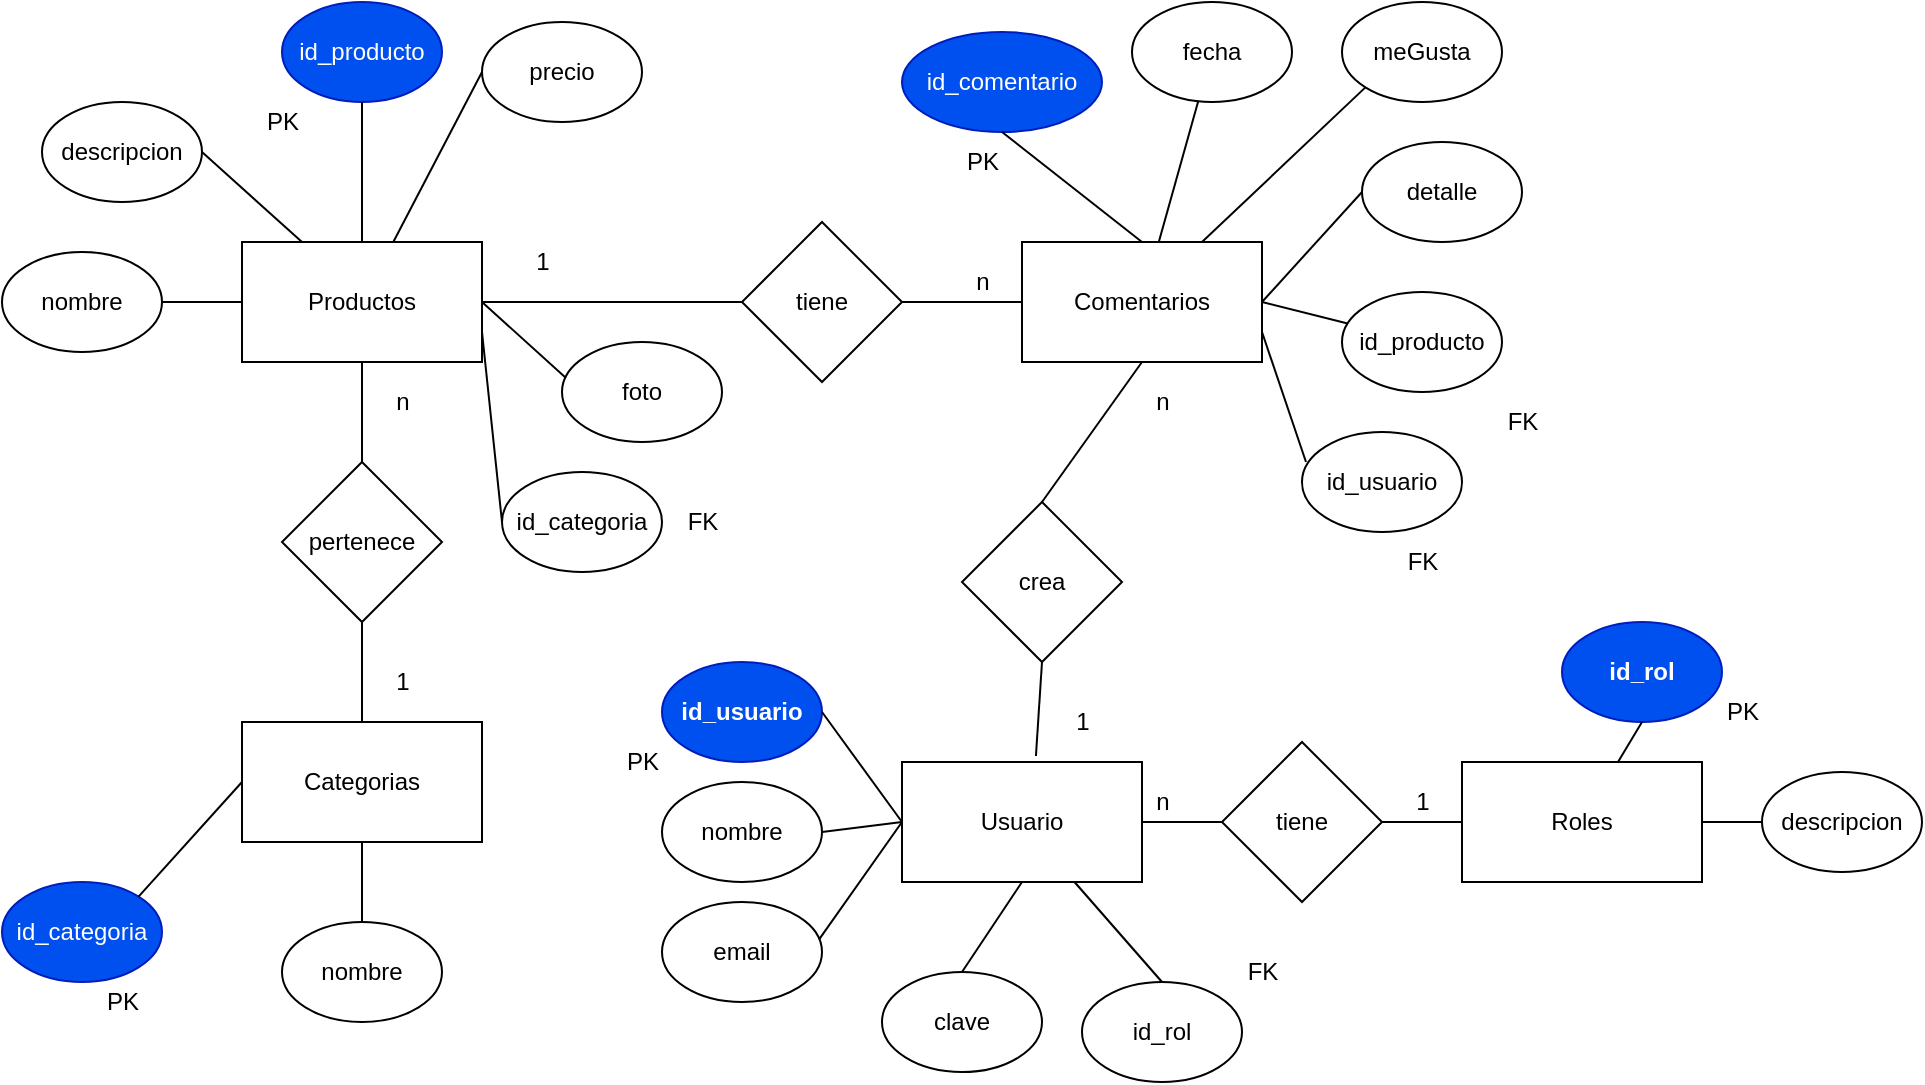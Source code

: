 <mxfile>
    <diagram id="Pn8lm1CCwc5f15Ph0fNk" name="Page-1">
        <mxGraphModel dx="799" dy="469" grid="1" gridSize="10" guides="1" tooltips="1" connect="1" arrows="1" fold="1" page="1" pageScale="1" pageWidth="850" pageHeight="1100" math="0" shadow="0">
            <root>
                <mxCell id="0"/>
                <mxCell id="1" parent="0"/>
                <mxCell id="2" value="Productos" style="rounded=0;whiteSpace=wrap;html=1;" parent="1" vertex="1">
                    <mxGeometry x="190" y="130" width="120" height="60" as="geometry"/>
                </mxCell>
                <mxCell id="3" value="id_producto" style="ellipse;whiteSpace=wrap;html=1;rounded=0;fillColor=#0050ef;fontColor=#ffffff;strokeColor=#001DBC;" parent="1" vertex="1">
                    <mxGeometry x="210" y="10" width="80" height="50" as="geometry"/>
                </mxCell>
                <mxCell id="5" value="nombre" style="ellipse;whiteSpace=wrap;html=1;rounded=0;" parent="1" vertex="1">
                    <mxGeometry x="70" y="135" width="80" height="50" as="geometry"/>
                </mxCell>
                <mxCell id="6" value="descripcion" style="ellipse;whiteSpace=wrap;html=1;rounded=0;" parent="1" vertex="1">
                    <mxGeometry x="90" y="60" width="80" height="50" as="geometry"/>
                </mxCell>
                <mxCell id="7" value="precio" style="ellipse;whiteSpace=wrap;html=1;rounded=0;" parent="1" vertex="1">
                    <mxGeometry x="310" y="20" width="80" height="50" as="geometry"/>
                </mxCell>
                <mxCell id="8" value="foto" style="ellipse;whiteSpace=wrap;html=1;rounded=0;" parent="1" vertex="1">
                    <mxGeometry x="350" y="180" width="80" height="50" as="geometry"/>
                </mxCell>
                <mxCell id="10" value="" style="endArrow=none;html=1;entryX=0.5;entryY=1;entryDx=0;entryDy=0;" parent="1" source="2" target="3" edge="1">
                    <mxGeometry width="50" height="50" relative="1" as="geometry">
                        <mxPoint x="270" y="200" as="sourcePoint"/>
                        <mxPoint x="320" y="150" as="targetPoint"/>
                    </mxGeometry>
                </mxCell>
                <mxCell id="11" value="" style="endArrow=none;html=1;exitX=1;exitY=0.5;exitDx=0;exitDy=0;entryX=0.25;entryY=0;entryDx=0;entryDy=0;" parent="1" source="6" target="2" edge="1">
                    <mxGeometry width="50" height="50" relative="1" as="geometry">
                        <mxPoint x="190" y="130" as="sourcePoint"/>
                        <mxPoint x="240" y="80" as="targetPoint"/>
                    </mxGeometry>
                </mxCell>
                <mxCell id="12" value="" style="endArrow=none;html=1;exitX=1;exitY=0.5;exitDx=0;exitDy=0;entryX=0;entryY=0.5;entryDx=0;entryDy=0;" parent="1" source="5" target="2" edge="1">
                    <mxGeometry width="50" height="50" relative="1" as="geometry">
                        <mxPoint x="150" y="250" as="sourcePoint"/>
                        <mxPoint x="200" y="200" as="targetPoint"/>
                    </mxGeometry>
                </mxCell>
                <mxCell id="13" value="" style="endArrow=none;html=1;entryX=0;entryY=0.5;entryDx=0;entryDy=0;" parent="1" source="2" target="7" edge="1">
                    <mxGeometry width="50" height="50" relative="1" as="geometry">
                        <mxPoint x="260" y="220" as="sourcePoint"/>
                        <mxPoint x="310" y="170" as="targetPoint"/>
                    </mxGeometry>
                </mxCell>
                <mxCell id="14" value="" style="endArrow=none;html=1;exitX=1;exitY=0.5;exitDx=0;exitDy=0;entryX=0.025;entryY=0.36;entryDx=0;entryDy=0;entryPerimeter=0;" parent="1" source="2" target="8" edge="1">
                    <mxGeometry width="50" height="50" relative="1" as="geometry">
                        <mxPoint x="310" y="220" as="sourcePoint"/>
                        <mxPoint x="360" y="170" as="targetPoint"/>
                    </mxGeometry>
                </mxCell>
                <mxCell id="15" value="Categorias" style="rounded=0;whiteSpace=wrap;html=1;" parent="1" vertex="1">
                    <mxGeometry x="190" y="370" width="120" height="60" as="geometry"/>
                </mxCell>
                <mxCell id="16" value="pertenece" style="rhombus;whiteSpace=wrap;html=1;" parent="1" vertex="1">
                    <mxGeometry x="210" y="240" width="80" height="80" as="geometry"/>
                </mxCell>
                <mxCell id="17" value="id_categoria" style="ellipse;whiteSpace=wrap;html=1;rounded=0;fillColor=#0050ef;fontColor=#ffffff;strokeColor=#001DBC;" parent="1" vertex="1">
                    <mxGeometry x="70" y="450" width="80" height="50" as="geometry"/>
                </mxCell>
                <mxCell id="18" value="nombre" style="ellipse;whiteSpace=wrap;html=1;rounded=0;" parent="1" vertex="1">
                    <mxGeometry x="210" y="470" width="80" height="50" as="geometry"/>
                </mxCell>
                <mxCell id="19" value="" style="endArrow=none;html=1;entryX=0;entryY=0.5;entryDx=0;entryDy=0;exitX=1;exitY=0;exitDx=0;exitDy=0;" parent="1" source="17" target="15" edge="1">
                    <mxGeometry width="50" height="50" relative="1" as="geometry">
                        <mxPoint x="130" y="360" as="sourcePoint"/>
                        <mxPoint x="180" y="310" as="targetPoint"/>
                    </mxGeometry>
                </mxCell>
                <mxCell id="20" value="" style="endArrow=none;html=1;entryX=0.5;entryY=1;entryDx=0;entryDy=0;exitX=0.5;exitY=0;exitDx=0;exitDy=0;" parent="1" source="18" target="15" edge="1">
                    <mxGeometry width="50" height="50" relative="1" as="geometry">
                        <mxPoint x="290" y="470" as="sourcePoint"/>
                        <mxPoint x="340" y="420" as="targetPoint"/>
                    </mxGeometry>
                </mxCell>
                <mxCell id="21" value="" style="endArrow=none;html=1;entryX=0.5;entryY=1;entryDx=0;entryDy=0;exitX=0.5;exitY=0;exitDx=0;exitDy=0;" parent="1" source="16" target="2" edge="1">
                    <mxGeometry width="50" height="50" relative="1" as="geometry">
                        <mxPoint x="380" y="280" as="sourcePoint"/>
                        <mxPoint x="430" y="230" as="targetPoint"/>
                    </mxGeometry>
                </mxCell>
                <mxCell id="22" value="" style="endArrow=none;html=1;entryX=0.5;entryY=1;entryDx=0;entryDy=0;exitX=0.5;exitY=0;exitDx=0;exitDy=0;" parent="1" source="15" target="16" edge="1">
                    <mxGeometry width="50" height="50" relative="1" as="geometry">
                        <mxPoint x="340" y="390" as="sourcePoint"/>
                        <mxPoint x="390" y="340" as="targetPoint"/>
                    </mxGeometry>
                </mxCell>
                <mxCell id="23" value="1" style="text;html=1;align=center;verticalAlign=middle;resizable=0;points=[];autosize=1;strokeColor=none;fillColor=none;" parent="1" vertex="1">
                    <mxGeometry x="255" y="335" width="30" height="30" as="geometry"/>
                </mxCell>
                <mxCell id="24" value="n" style="text;html=1;align=center;verticalAlign=middle;resizable=0;points=[];autosize=1;strokeColor=none;fillColor=none;" parent="1" vertex="1">
                    <mxGeometry x="255" y="195" width="30" height="30" as="geometry"/>
                </mxCell>
                <mxCell id="25" value="id_categoria" style="ellipse;whiteSpace=wrap;html=1;rounded=0;" parent="1" vertex="1">
                    <mxGeometry x="320" y="245" width="80" height="50" as="geometry"/>
                </mxCell>
                <mxCell id="26" value="" style="endArrow=none;html=1;exitX=1;exitY=0.75;exitDx=0;exitDy=0;entryX=0;entryY=0.5;entryDx=0;entryDy=0;" parent="1" source="2" target="25" edge="1">
                    <mxGeometry width="50" height="50" relative="1" as="geometry">
                        <mxPoint x="320" y="260" as="sourcePoint"/>
                        <mxPoint x="370" y="210" as="targetPoint"/>
                    </mxGeometry>
                </mxCell>
                <mxCell id="27" value="PK" style="text;html=1;align=center;verticalAlign=middle;resizable=0;points=[];autosize=1;strokeColor=none;fillColor=none;" parent="1" vertex="1">
                    <mxGeometry x="190" y="55" width="40" height="30" as="geometry"/>
                </mxCell>
                <mxCell id="28" value="FK" style="text;html=1;align=center;verticalAlign=middle;resizable=0;points=[];autosize=1;strokeColor=none;fillColor=none;" parent="1" vertex="1">
                    <mxGeometry x="400" y="255" width="40" height="30" as="geometry"/>
                </mxCell>
                <mxCell id="29" value="PK" style="text;html=1;align=center;verticalAlign=middle;resizable=0;points=[];autosize=1;strokeColor=none;fillColor=none;" parent="1" vertex="1">
                    <mxGeometry x="110" y="495" width="40" height="30" as="geometry"/>
                </mxCell>
                <mxCell id="30" value="Usuario" style="rounded=0;whiteSpace=wrap;html=1;" parent="1" vertex="1">
                    <mxGeometry x="520" y="390" width="120" height="60" as="geometry"/>
                </mxCell>
                <mxCell id="31" value="id_usuario" style="ellipse;whiteSpace=wrap;html=1;rounded=0;fillColor=#0050ef;fontColor=#ffffff;strokeColor=#001DBC;fontStyle=1" parent="1" vertex="1">
                    <mxGeometry x="400" y="340" width="80" height="50" as="geometry"/>
                </mxCell>
                <mxCell id="32" value="nombre" style="ellipse;whiteSpace=wrap;html=1;rounded=0;" parent="1" vertex="1">
                    <mxGeometry x="400" y="400" width="80" height="50" as="geometry"/>
                </mxCell>
                <mxCell id="33" value="email" style="ellipse;whiteSpace=wrap;html=1;rounded=0;" parent="1" vertex="1">
                    <mxGeometry x="400" y="460" width="80" height="50" as="geometry"/>
                </mxCell>
                <mxCell id="34" value="clave" style="ellipse;whiteSpace=wrap;html=1;rounded=0;" parent="1" vertex="1">
                    <mxGeometry x="510" y="495" width="80" height="50" as="geometry"/>
                </mxCell>
                <mxCell id="35" value="" style="endArrow=none;html=1;exitX=1;exitY=0.5;exitDx=0;exitDy=0;entryX=0;entryY=0.5;entryDx=0;entryDy=0;" parent="1" source="31" target="30" edge="1">
                    <mxGeometry width="50" height="50" relative="1" as="geometry">
                        <mxPoint x="550" y="350" as="sourcePoint"/>
                        <mxPoint x="600" y="300" as="targetPoint"/>
                    </mxGeometry>
                </mxCell>
                <mxCell id="36" value="" style="endArrow=none;html=1;exitX=1;exitY=0.5;exitDx=0;exitDy=0;" parent="1" source="32" edge="1">
                    <mxGeometry width="50" height="50" relative="1" as="geometry">
                        <mxPoint x="570" y="380" as="sourcePoint"/>
                        <mxPoint x="520" y="420" as="targetPoint"/>
                    </mxGeometry>
                </mxCell>
                <mxCell id="37" value="" style="endArrow=none;html=1;entryX=0;entryY=0.5;entryDx=0;entryDy=0;exitX=0.981;exitY=0.376;exitDx=0;exitDy=0;exitPerimeter=0;" parent="1" source="33" target="30" edge="1">
                    <mxGeometry width="50" height="50" relative="1" as="geometry">
                        <mxPoint x="460" y="500" as="sourcePoint"/>
                        <mxPoint x="510" y="450" as="targetPoint"/>
                    </mxGeometry>
                </mxCell>
                <mxCell id="38" value="" style="endArrow=none;html=1;entryX=0.5;entryY=1;entryDx=0;entryDy=0;exitX=0.5;exitY=0;exitDx=0;exitDy=0;" parent="1" source="34" target="30" edge="1">
                    <mxGeometry width="50" height="50" relative="1" as="geometry">
                        <mxPoint x="600" y="510" as="sourcePoint"/>
                        <mxPoint x="650" y="460" as="targetPoint"/>
                    </mxGeometry>
                </mxCell>
                <mxCell id="39" value="PK" style="text;html=1;align=center;verticalAlign=middle;resizable=0;points=[];autosize=1;strokeColor=none;fillColor=none;" parent="1" vertex="1">
                    <mxGeometry x="370" y="375" width="40" height="30" as="geometry"/>
                </mxCell>
                <mxCell id="40" value="tiene" style="rhombus;whiteSpace=wrap;html=1;" parent="1" vertex="1">
                    <mxGeometry x="680" y="380" width="80" height="80" as="geometry"/>
                </mxCell>
                <mxCell id="41" value="Roles" style="rounded=0;whiteSpace=wrap;html=1;" parent="1" vertex="1">
                    <mxGeometry x="800" y="390" width="120" height="60" as="geometry"/>
                </mxCell>
                <mxCell id="42" value="id_rol" style="ellipse;whiteSpace=wrap;html=1;rounded=0;fillColor=#0050ef;fontColor=#ffffff;strokeColor=#001DBC;fontStyle=1" parent="1" vertex="1">
                    <mxGeometry x="850" y="320" width="80" height="50" as="geometry"/>
                </mxCell>
                <mxCell id="43" value="descripcion" style="ellipse;whiteSpace=wrap;html=1;rounded=0;" parent="1" vertex="1">
                    <mxGeometry x="950" y="395" width="80" height="50" as="geometry"/>
                </mxCell>
                <mxCell id="45" value="" style="endArrow=none;html=1;entryX=0.5;entryY=1;entryDx=0;entryDy=0;startArrow=none;" parent="1" source="41" target="42" edge="1">
                    <mxGeometry width="50" height="50" relative="1" as="geometry">
                        <mxPoint x="958" y="348" as="sourcePoint"/>
                        <mxPoint x="870" y="320" as="targetPoint"/>
                    </mxGeometry>
                </mxCell>
                <mxCell id="46" value="" style="endArrow=none;html=1;entryX=0;entryY=0.5;entryDx=0;entryDy=0;" parent="1" source="41" target="43" edge="1">
                    <mxGeometry width="50" height="50" relative="1" as="geometry">
                        <mxPoint x="900" y="500" as="sourcePoint"/>
                        <mxPoint x="950" y="450" as="targetPoint"/>
                    </mxGeometry>
                </mxCell>
                <mxCell id="47" value="" style="endArrow=none;html=1;exitX=1;exitY=0.5;exitDx=0;exitDy=0;entryX=0;entryY=0.5;entryDx=0;entryDy=0;" parent="1" source="30" target="40" edge="1">
                    <mxGeometry width="50" height="50" relative="1" as="geometry">
                        <mxPoint x="680" y="390" as="sourcePoint"/>
                        <mxPoint x="730" y="340" as="targetPoint"/>
                    </mxGeometry>
                </mxCell>
                <mxCell id="48" value="" style="endArrow=none;html=1;entryX=0;entryY=0.5;entryDx=0;entryDy=0;exitX=1;exitY=0.5;exitDx=0;exitDy=0;" parent="1" source="40" target="41" edge="1">
                    <mxGeometry width="50" height="50" relative="1" as="geometry">
                        <mxPoint x="730" y="510" as="sourcePoint"/>
                        <mxPoint x="780" y="460" as="targetPoint"/>
                    </mxGeometry>
                </mxCell>
                <mxCell id="49" value="PK" style="text;html=1;align=center;verticalAlign=middle;resizable=0;points=[];autosize=1;strokeColor=none;fillColor=none;" parent="1" vertex="1">
                    <mxGeometry x="920" y="350" width="40" height="30" as="geometry"/>
                </mxCell>
                <mxCell id="50" value="1" style="text;html=1;align=center;verticalAlign=middle;resizable=0;points=[];autosize=1;strokeColor=none;fillColor=none;" parent="1" vertex="1">
                    <mxGeometry x="765" y="395" width="30" height="30" as="geometry"/>
                </mxCell>
                <mxCell id="51" value="n" style="text;html=1;align=center;verticalAlign=middle;resizable=0;points=[];autosize=1;strokeColor=none;fillColor=none;" parent="1" vertex="1">
                    <mxGeometry x="635" y="395" width="30" height="30" as="geometry"/>
                </mxCell>
                <mxCell id="54" value="id_rol" style="ellipse;whiteSpace=wrap;html=1;rounded=0;" parent="1" vertex="1">
                    <mxGeometry x="610" y="500" width="80" height="50" as="geometry"/>
                </mxCell>
                <mxCell id="55" value="" style="endArrow=none;html=1;exitX=0.5;exitY=0;exitDx=0;exitDy=0;" parent="1" source="54" target="30" edge="1">
                    <mxGeometry width="50" height="50" relative="1" as="geometry">
                        <mxPoint x="580" y="520" as="sourcePoint"/>
                        <mxPoint x="630" y="470" as="targetPoint"/>
                    </mxGeometry>
                </mxCell>
                <mxCell id="56" value="FK" style="text;html=1;align=center;verticalAlign=middle;resizable=0;points=[];autosize=1;strokeColor=none;fillColor=none;" parent="1" vertex="1">
                    <mxGeometry x="680" y="480" width="40" height="30" as="geometry"/>
                </mxCell>
                <mxCell id="57" value="Comentarios" style="rounded=0;whiteSpace=wrap;html=1;" parent="1" vertex="1">
                    <mxGeometry x="580" y="130" width="120" height="60" as="geometry"/>
                </mxCell>
                <mxCell id="58" value="id_comentario" style="ellipse;whiteSpace=wrap;html=1;rounded=0;fillColor=#0050ef;fontColor=#ffffff;strokeColor=#001DBC;" parent="1" vertex="1">
                    <mxGeometry x="520" y="25" width="100" height="50" as="geometry"/>
                </mxCell>
                <mxCell id="59" value="fecha" style="ellipse;whiteSpace=wrap;html=1;rounded=0;" parent="1" vertex="1">
                    <mxGeometry x="635" y="10" width="80" height="50" as="geometry"/>
                </mxCell>
                <mxCell id="60" value="detalle" style="ellipse;whiteSpace=wrap;html=1;rounded=0;" parent="1" vertex="1">
                    <mxGeometry x="750" y="80" width="80" height="50" as="geometry"/>
                </mxCell>
                <mxCell id="61" value="id_usuario" style="ellipse;whiteSpace=wrap;html=1;rounded=0;" parent="1" vertex="1">
                    <mxGeometry x="720" y="225" width="80" height="50" as="geometry"/>
                </mxCell>
                <mxCell id="62" value="" style="endArrow=none;html=1;entryX=0.5;entryY=1;entryDx=0;entryDy=0;exitX=0.5;exitY=0;exitDx=0;exitDy=0;" parent="1" source="57" target="58" edge="1">
                    <mxGeometry width="50" height="50" relative="1" as="geometry">
                        <mxPoint x="560" y="170" as="sourcePoint"/>
                        <mxPoint x="610" y="120" as="targetPoint"/>
                    </mxGeometry>
                </mxCell>
                <mxCell id="63" value="" style="endArrow=none;html=1;" parent="1" source="57" target="59" edge="1">
                    <mxGeometry width="50" height="50" relative="1" as="geometry">
                        <mxPoint x="700" y="140" as="sourcePoint"/>
                        <mxPoint x="750" y="90" as="targetPoint"/>
                    </mxGeometry>
                </mxCell>
                <mxCell id="64" value="" style="endArrow=none;html=1;entryX=0;entryY=0.5;entryDx=0;entryDy=0;exitX=1;exitY=0.5;exitDx=0;exitDy=0;" parent="1" source="57" target="60" edge="1">
                    <mxGeometry width="50" height="50" relative="1" as="geometry">
                        <mxPoint x="710" y="220" as="sourcePoint"/>
                        <mxPoint x="760" y="170" as="targetPoint"/>
                    </mxGeometry>
                </mxCell>
                <mxCell id="65" value="" style="endArrow=none;html=1;entryX=0.025;entryY=0.3;entryDx=0;entryDy=0;entryPerimeter=0;exitX=1;exitY=0.75;exitDx=0;exitDy=0;" parent="1" source="57" target="61" edge="1">
                    <mxGeometry width="50" height="50" relative="1" as="geometry">
                        <mxPoint x="690" y="280" as="sourcePoint"/>
                        <mxPoint x="740" y="230" as="targetPoint"/>
                    </mxGeometry>
                </mxCell>
                <mxCell id="66" value="tiene" style="rhombus;whiteSpace=wrap;html=1;" parent="1" vertex="1">
                    <mxGeometry x="440" y="120" width="80" height="80" as="geometry"/>
                </mxCell>
                <mxCell id="67" value="" style="endArrow=none;html=1;exitX=1;exitY=0.5;exitDx=0;exitDy=0;" parent="1" source="2" target="66" edge="1">
                    <mxGeometry width="50" height="50" relative="1" as="geometry">
                        <mxPoint x="400" y="150" as="sourcePoint"/>
                        <mxPoint x="450" y="100" as="targetPoint"/>
                    </mxGeometry>
                </mxCell>
                <mxCell id="68" value="" style="endArrow=none;html=1;exitX=1;exitY=0.5;exitDx=0;exitDy=0;entryX=0;entryY=0.5;entryDx=0;entryDy=0;" parent="1" source="66" target="57" edge="1">
                    <mxGeometry width="50" height="50" relative="1" as="geometry">
                        <mxPoint x="520" y="270" as="sourcePoint"/>
                        <mxPoint x="570" y="220" as="targetPoint"/>
                    </mxGeometry>
                </mxCell>
                <mxCell id="69" value="crea" style="rhombus;whiteSpace=wrap;html=1;" parent="1" vertex="1">
                    <mxGeometry x="550" y="260" width="80" height="80" as="geometry"/>
                </mxCell>
                <mxCell id="70" value="" style="endArrow=none;html=1;exitX=0.558;exitY=-0.05;exitDx=0;exitDy=0;exitPerimeter=0;entryX=0.5;entryY=1;entryDx=0;entryDy=0;" parent="1" source="30" target="69" edge="1">
                    <mxGeometry width="50" height="50" relative="1" as="geometry">
                        <mxPoint x="620" y="350" as="sourcePoint"/>
                        <mxPoint x="670" y="300" as="targetPoint"/>
                    </mxGeometry>
                </mxCell>
                <mxCell id="71" value="" style="endArrow=none;html=1;entryX=0.5;entryY=1;entryDx=0;entryDy=0;exitX=0.5;exitY=0;exitDx=0;exitDy=0;" parent="1" source="69" target="57" edge="1">
                    <mxGeometry width="50" height="50" relative="1" as="geometry">
                        <mxPoint x="520" y="430" as="sourcePoint"/>
                        <mxPoint x="570" y="380" as="targetPoint"/>
                    </mxGeometry>
                </mxCell>
                <mxCell id="72" value="n" style="text;html=1;align=center;verticalAlign=middle;resizable=0;points=[];autosize=1;strokeColor=none;fillColor=none;" parent="1" vertex="1">
                    <mxGeometry x="635" y="195" width="30" height="30" as="geometry"/>
                </mxCell>
                <mxCell id="73" value="1" style="text;html=1;align=center;verticalAlign=middle;resizable=0;points=[];autosize=1;strokeColor=none;fillColor=none;" parent="1" vertex="1">
                    <mxGeometry x="595" y="355" width="30" height="30" as="geometry"/>
                </mxCell>
                <mxCell id="74" value="n" style="text;html=1;align=center;verticalAlign=middle;resizable=0;points=[];autosize=1;strokeColor=none;fillColor=none;" parent="1" vertex="1">
                    <mxGeometry x="545" y="135" width="30" height="30" as="geometry"/>
                </mxCell>
                <mxCell id="75" value="1" style="text;html=1;align=center;verticalAlign=middle;resizable=0;points=[];autosize=1;strokeColor=none;fillColor=none;" parent="1" vertex="1">
                    <mxGeometry x="325" y="125" width="30" height="30" as="geometry"/>
                </mxCell>
                <mxCell id="76" value="FK" style="text;html=1;align=center;verticalAlign=middle;resizable=0;points=[];autosize=1;strokeColor=none;fillColor=none;" vertex="1" parent="1">
                    <mxGeometry x="760" y="275" width="40" height="30" as="geometry"/>
                </mxCell>
                <mxCell id="77" value="id_producto" style="ellipse;whiteSpace=wrap;html=1;rounded=0;" vertex="1" parent="1">
                    <mxGeometry x="740" y="155" width="80" height="50" as="geometry"/>
                </mxCell>
                <mxCell id="79" value="FK" style="text;html=1;align=center;verticalAlign=middle;resizable=0;points=[];autosize=1;strokeColor=none;fillColor=none;" vertex="1" parent="1">
                    <mxGeometry x="810" y="205" width="40" height="30" as="geometry"/>
                </mxCell>
                <mxCell id="81" value="PK" style="text;html=1;align=center;verticalAlign=middle;resizable=0;points=[];autosize=1;strokeColor=none;fillColor=none;" vertex="1" parent="1">
                    <mxGeometry x="540" y="75" width="40" height="30" as="geometry"/>
                </mxCell>
                <mxCell id="82" value="" style="endArrow=none;html=1;exitX=1;exitY=0.5;exitDx=0;exitDy=0;" edge="1" parent="1" source="57" target="77">
                    <mxGeometry width="50" height="50" relative="1" as="geometry">
                        <mxPoint x="730" y="170" as="sourcePoint"/>
                        <mxPoint x="780" y="120" as="targetPoint"/>
                    </mxGeometry>
                </mxCell>
                <mxCell id="83" value="meGusta" style="ellipse;whiteSpace=wrap;html=1;rounded=0;" vertex="1" parent="1">
                    <mxGeometry x="740" y="10" width="80" height="50" as="geometry"/>
                </mxCell>
                <mxCell id="84" value="" style="endArrow=none;html=1;exitX=0.75;exitY=0;exitDx=0;exitDy=0;entryX=0;entryY=1;entryDx=0;entryDy=0;" edge="1" parent="1" source="57" target="83">
                    <mxGeometry width="50" height="50" relative="1" as="geometry">
                        <mxPoint x="670" y="130" as="sourcePoint"/>
                        <mxPoint x="720" y="80" as="targetPoint"/>
                    </mxGeometry>
                </mxCell>
            </root>
        </mxGraphModel>
    </diagram>
</mxfile>